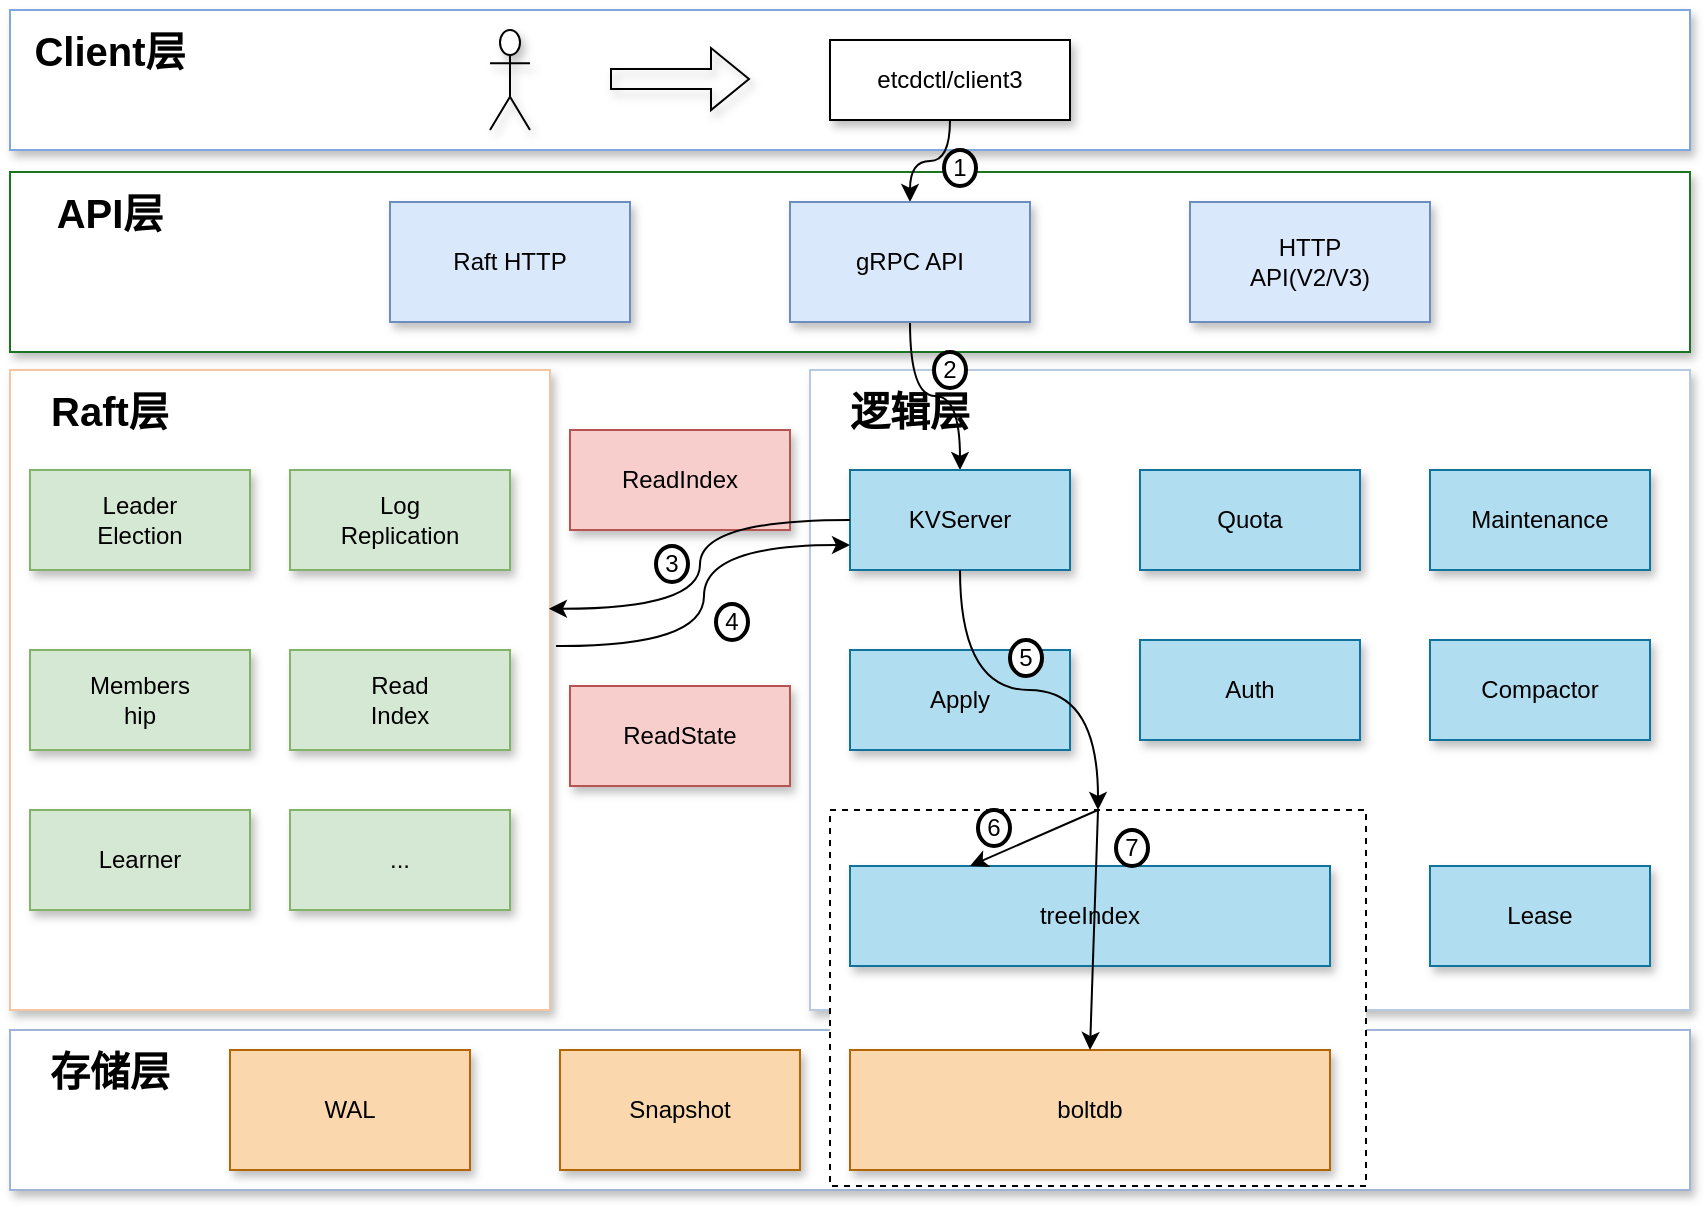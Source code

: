 <mxfile version="24.6.4" type="github">
  <diagram name="第 1 页" id="_S51lfxe9kVxv10aLtkj">
    <mxGraphModel dx="2222" dy="3371" grid="1" gridSize="10" guides="1" tooltips="1" connect="1" arrows="1" fold="1" page="1" pageScale="1" pageWidth="827" pageHeight="1169" math="0" shadow="0">
      <root>
        <mxCell id="0" />
        <mxCell id="1" parent="0" />
        <mxCell id="DcCO-9w-jlvmyaEm6X0k-1" value="" style="rounded=0;whiteSpace=wrap;html=1;shadow=1;strokeColor=#7EA6E0;" parent="1" vertex="1">
          <mxGeometry x="-413" y="-2048" width="840" height="70" as="geometry" />
        </mxCell>
        <mxCell id="DcCO-9w-jlvmyaEm6X0k-3" value="" style="rounded=0;whiteSpace=wrap;html=1;shadow=1;strokeColor=#1a7420;" parent="1" vertex="1">
          <mxGeometry x="-413" y="-1967" width="840" height="90" as="geometry" />
        </mxCell>
        <mxCell id="DcCO-9w-jlvmyaEm6X0k-4" value="" style="rounded=0;whiteSpace=wrap;html=1;shadow=1;strokeColor=#f4c5a3;" parent="1" vertex="1">
          <mxGeometry x="-413" y="-1868" width="270" height="320" as="geometry" />
        </mxCell>
        <mxCell id="DcCO-9w-jlvmyaEm6X0k-5" value="" style="rounded=0;whiteSpace=wrap;html=1;shadow=1;strokeColor=#b6cae0;" parent="1" vertex="1">
          <mxGeometry x="-13" y="-1868" width="440" height="320" as="geometry" />
        </mxCell>
        <mxCell id="DcCO-9w-jlvmyaEm6X0k-6" value="ReadIndex" style="rounded=0;whiteSpace=wrap;html=1;shadow=1;fillColor=#f8cecc;strokeColor=#b85450;" parent="1" vertex="1">
          <mxGeometry x="-133" y="-1838" width="110" height="50" as="geometry" />
        </mxCell>
        <mxCell id="DcCO-9w-jlvmyaEm6X0k-7" value="ReadState" style="rounded=0;whiteSpace=wrap;html=1;shadow=1;fillColor=#f8cecc;strokeColor=#b85450;" parent="1" vertex="1">
          <mxGeometry x="-133" y="-1710" width="110" height="50" as="geometry" />
        </mxCell>
        <mxCell id="DcCO-9w-jlvmyaEm6X0k-8" value="" style="rounded=0;whiteSpace=wrap;html=1;shadow=1;strokeColor=#9eb3d7;" parent="1" vertex="1">
          <mxGeometry x="-413" y="-1538" width="840" height="80" as="geometry" />
        </mxCell>
        <mxCell id="DcCO-9w-jlvmyaEm6X0k-9" value="&lt;font style=&quot;font-size: 20px;&quot;&gt;Client层&lt;/font&gt;" style="text;html=1;align=center;verticalAlign=middle;whiteSpace=wrap;rounded=0;fontStyle=1;shadow=1;" parent="1" vertex="1">
          <mxGeometry x="-413" y="-2048" width="100" height="40" as="geometry" />
        </mxCell>
        <mxCell id="DcCO-9w-jlvmyaEm6X0k-10" value="&lt;font style=&quot;font-size: 20px;&quot;&gt;API层&lt;/font&gt;" style="text;html=1;align=center;verticalAlign=middle;whiteSpace=wrap;rounded=0;fontStyle=1;shadow=1;" parent="1" vertex="1">
          <mxGeometry x="-413" y="-1967" width="100" height="40" as="geometry" />
        </mxCell>
        <mxCell id="DcCO-9w-jlvmyaEm6X0k-11" value="&lt;font style=&quot;font-size: 20px;&quot;&gt;Raft层&lt;/font&gt;" style="text;html=1;align=center;verticalAlign=middle;whiteSpace=wrap;rounded=0;fontStyle=1;shadow=1;" parent="1" vertex="1">
          <mxGeometry x="-413" y="-1868" width="100" height="40" as="geometry" />
        </mxCell>
        <mxCell id="DcCO-9w-jlvmyaEm6X0k-12" value="&lt;font style=&quot;font-size: 20px;&quot;&gt;逻辑层&lt;/font&gt;" style="text;html=1;align=center;verticalAlign=middle;whiteSpace=wrap;rounded=0;fontStyle=1;shadow=1;" parent="1" vertex="1">
          <mxGeometry x="-13" y="-1868" width="100" height="40" as="geometry" />
        </mxCell>
        <mxCell id="DcCO-9w-jlvmyaEm6X0k-13" value="&lt;span style=&quot;font-size: 20px;&quot;&gt;存储层&lt;/span&gt;" style="text;html=1;align=center;verticalAlign=middle;whiteSpace=wrap;rounded=0;fontStyle=1;shadow=1;" parent="1" vertex="1">
          <mxGeometry x="-413" y="-1538" width="100" height="40" as="geometry" />
        </mxCell>
        <mxCell id="DcCO-9w-jlvmyaEm6X0k-14" value="" style="shape=umlActor;verticalLabelPosition=bottom;verticalAlign=top;html=1;outlineConnect=0;shadow=1;" parent="1" vertex="1">
          <mxGeometry x="-173" y="-2038" width="20" height="50" as="geometry" />
        </mxCell>
        <mxCell id="jjd8PB4Py0ubve-7pdNX-1" style="edgeStyle=orthogonalEdgeStyle;rounded=0;orthogonalLoop=1;jettySize=auto;html=1;curved=1;shadow=0;" edge="1" parent="1" source="DcCO-9w-jlvmyaEm6X0k-15" target="DcCO-9w-jlvmyaEm6X0k-30">
          <mxGeometry relative="1" as="geometry" />
        </mxCell>
        <mxCell id="DcCO-9w-jlvmyaEm6X0k-15" value="etcdctl/client3" style="rounded=0;whiteSpace=wrap;html=1;shadow=1;" parent="1" vertex="1">
          <mxGeometry x="-3" y="-2033" width="120" height="40" as="geometry" />
        </mxCell>
        <mxCell id="DcCO-9w-jlvmyaEm6X0k-28" value="" style="shape=flexArrow;endArrow=classic;html=1;rounded=0;shadow=1;" parent="1" edge="1">
          <mxGeometry width="50" height="50" relative="1" as="geometry">
            <mxPoint x="-113" y="-2013.48" as="sourcePoint" />
            <mxPoint x="-43" y="-2013.48" as="targetPoint" />
          </mxGeometry>
        </mxCell>
        <mxCell id="DcCO-9w-jlvmyaEm6X0k-29" value="Raft HTTP" style="rounded=0;whiteSpace=wrap;html=1;fillColor=#dae8fc;strokeColor=#6c8ebf;shadow=1;" parent="1" vertex="1">
          <mxGeometry x="-223" y="-1952" width="120" height="60" as="geometry" />
        </mxCell>
        <mxCell id="jjd8PB4Py0ubve-7pdNX-13" style="edgeStyle=orthogonalEdgeStyle;rounded=0;orthogonalLoop=1;jettySize=auto;html=1;entryX=0.5;entryY=0;entryDx=0;entryDy=0;curved=1;" edge="1" parent="1" source="DcCO-9w-jlvmyaEm6X0k-30" target="DcCO-9w-jlvmyaEm6X0k-38">
          <mxGeometry relative="1" as="geometry" />
        </mxCell>
        <mxCell id="DcCO-9w-jlvmyaEm6X0k-30" value="gRPC API" style="rounded=0;whiteSpace=wrap;html=1;fillColor=#dae8fc;strokeColor=#6c8ebf;shadow=1;" parent="1" vertex="1">
          <mxGeometry x="-23" y="-1952" width="120" height="60" as="geometry" />
        </mxCell>
        <mxCell id="DcCO-9w-jlvmyaEm6X0k-31" value="HTTP&lt;div&gt;API(V2/V3)&lt;/div&gt;" style="rounded=0;whiteSpace=wrap;html=1;fillColor=#dae8fc;strokeColor=#6c8ebf;shadow=1;" parent="1" vertex="1">
          <mxGeometry x="177" y="-1952" width="120" height="60" as="geometry" />
        </mxCell>
        <mxCell id="DcCO-9w-jlvmyaEm6X0k-32" value="Leader&lt;div&gt;Election&lt;/div&gt;" style="rounded=0;whiteSpace=wrap;html=1;fillColor=#d5e8d4;strokeColor=#82b366;shadow=1;" parent="1" vertex="1">
          <mxGeometry x="-403" y="-1818" width="110" height="50" as="geometry" />
        </mxCell>
        <mxCell id="DcCO-9w-jlvmyaEm6X0k-33" value="Log&lt;div&gt;Replication&lt;/div&gt;" style="rounded=0;whiteSpace=wrap;html=1;fillColor=#d5e8d4;strokeColor=#82b366;shadow=1;" parent="1" vertex="1">
          <mxGeometry x="-273" y="-1818" width="110" height="50" as="geometry" />
        </mxCell>
        <mxCell id="DcCO-9w-jlvmyaEm6X0k-34" value="Members&lt;div&gt;hip&lt;/div&gt;" style="rounded=0;whiteSpace=wrap;html=1;fillColor=#d5e8d4;strokeColor=#82b366;shadow=1;" parent="1" vertex="1">
          <mxGeometry x="-403" y="-1728" width="110" height="50" as="geometry" />
        </mxCell>
        <mxCell id="DcCO-9w-jlvmyaEm6X0k-35" value="Learner" style="rounded=0;whiteSpace=wrap;html=1;fillColor=#d5e8d4;strokeColor=#82b366;shadow=1;" parent="1" vertex="1">
          <mxGeometry x="-403" y="-1648" width="110" height="50" as="geometry" />
        </mxCell>
        <mxCell id="DcCO-9w-jlvmyaEm6X0k-36" value="Read&lt;br&gt;Index" style="rounded=0;whiteSpace=wrap;html=1;fillColor=#d5e8d4;strokeColor=#82b366;shadow=1;" parent="1" vertex="1">
          <mxGeometry x="-273" y="-1728" width="110" height="50" as="geometry" />
        </mxCell>
        <mxCell id="DcCO-9w-jlvmyaEm6X0k-37" value="..." style="rounded=0;whiteSpace=wrap;html=1;fillColor=#d5e8d4;strokeColor=#82b366;shadow=1;" parent="1" vertex="1">
          <mxGeometry x="-273" y="-1648" width="110" height="50" as="geometry" />
        </mxCell>
        <mxCell id="DcCO-9w-jlvmyaEm6X0k-38" value="KVServer" style="rounded=0;whiteSpace=wrap;html=1;fillColor=#b1ddf0;strokeColor=#10739e;shadow=1;" parent="1" vertex="1">
          <mxGeometry x="7" y="-1818" width="110" height="50" as="geometry" />
        </mxCell>
        <mxCell id="DcCO-9w-jlvmyaEm6X0k-39" value="Quota" style="rounded=0;whiteSpace=wrap;html=1;fillColor=#b1ddf0;strokeColor=#10739e;shadow=1;" parent="1" vertex="1">
          <mxGeometry x="152" y="-1818" width="110" height="50" as="geometry" />
        </mxCell>
        <mxCell id="DcCO-9w-jlvmyaEm6X0k-40" value="Maintenance" style="rounded=0;whiteSpace=wrap;html=1;fillColor=#b1ddf0;strokeColor=#10739e;shadow=1;" parent="1" vertex="1">
          <mxGeometry x="297" y="-1818" width="110" height="50" as="geometry" />
        </mxCell>
        <mxCell id="DcCO-9w-jlvmyaEm6X0k-41" value="Apply" style="rounded=0;whiteSpace=wrap;html=1;fillColor=#b1ddf0;strokeColor=#10739e;shadow=1;" parent="1" vertex="1">
          <mxGeometry x="7" y="-1728" width="110" height="50" as="geometry" />
        </mxCell>
        <mxCell id="DcCO-9w-jlvmyaEm6X0k-42" value="Auth" style="rounded=0;whiteSpace=wrap;html=1;fillColor=#b1ddf0;strokeColor=#10739e;shadow=1;" parent="1" vertex="1">
          <mxGeometry x="152" y="-1733" width="110" height="50" as="geometry" />
        </mxCell>
        <mxCell id="DcCO-9w-jlvmyaEm6X0k-43" value="Compactor" style="rounded=0;whiteSpace=wrap;html=1;fillColor=#b1ddf0;strokeColor=#10739e;shadow=1;" parent="1" vertex="1">
          <mxGeometry x="297" y="-1733" width="110" height="50" as="geometry" />
        </mxCell>
        <mxCell id="DcCO-9w-jlvmyaEm6X0k-45" value="Lease" style="rounded=0;whiteSpace=wrap;html=1;fillColor=#b1ddf0;strokeColor=#10739e;shadow=1;" parent="1" vertex="1">
          <mxGeometry x="297" y="-1620" width="110" height="50" as="geometry" />
        </mxCell>
        <mxCell id="DcCO-9w-jlvmyaEm6X0k-46" value="WAL" style="rounded=0;whiteSpace=wrap;html=1;fillColor=#fad7ac;strokeColor=#b46504;shadow=1;" parent="1" vertex="1">
          <mxGeometry x="-303" y="-1528" width="120" height="60" as="geometry" />
        </mxCell>
        <mxCell id="DcCO-9w-jlvmyaEm6X0k-47" value="Snapshot" style="rounded=0;whiteSpace=wrap;html=1;fillColor=#fad7ac;strokeColor=#b46504;shadow=1;" parent="1" vertex="1">
          <mxGeometry x="-138" y="-1528" width="120" height="60" as="geometry" />
        </mxCell>
        <mxCell id="jjd8PB4Py0ubve-7pdNX-11" value="1" style="strokeWidth=2;html=1;shape=mxgraph.flowchart.start_2;whiteSpace=wrap;" vertex="1" parent="1">
          <mxGeometry x="54" y="-1978" width="16" height="18" as="geometry" />
        </mxCell>
        <mxCell id="jjd8PB4Py0ubve-7pdNX-12" value="2" style="strokeWidth=2;html=1;shape=mxgraph.flowchart.start_2;whiteSpace=wrap;" vertex="1" parent="1">
          <mxGeometry x="49" y="-1877" width="16" height="18" as="geometry" />
        </mxCell>
        <mxCell id="jjd8PB4Py0ubve-7pdNX-14" style="edgeStyle=orthogonalEdgeStyle;rounded=0;orthogonalLoop=1;jettySize=auto;html=1;entryX=0.998;entryY=0.373;entryDx=0;entryDy=0;entryPerimeter=0;curved=1;" edge="1" parent="1" source="DcCO-9w-jlvmyaEm6X0k-38" target="DcCO-9w-jlvmyaEm6X0k-4">
          <mxGeometry relative="1" as="geometry" />
        </mxCell>
        <mxCell id="jjd8PB4Py0ubve-7pdNX-15" value="3" style="strokeWidth=2;html=1;shape=mxgraph.flowchart.start_2;whiteSpace=wrap;" vertex="1" parent="1">
          <mxGeometry x="-90" y="-1780" width="16" height="18" as="geometry" />
        </mxCell>
        <mxCell id="jjd8PB4Py0ubve-7pdNX-16" style="edgeStyle=orthogonalEdgeStyle;rounded=0;orthogonalLoop=1;jettySize=auto;html=1;entryX=0;entryY=0.75;entryDx=0;entryDy=0;curved=1;" edge="1" parent="1" target="DcCO-9w-jlvmyaEm6X0k-38">
          <mxGeometry relative="1" as="geometry">
            <mxPoint x="-140" y="-1730" as="sourcePoint" />
          </mxGeometry>
        </mxCell>
        <mxCell id="jjd8PB4Py0ubve-7pdNX-17" value="4" style="strokeWidth=2;html=1;shape=mxgraph.flowchart.start_2;whiteSpace=wrap;" vertex="1" parent="1">
          <mxGeometry x="-60" y="-1751" width="16" height="18" as="geometry" />
        </mxCell>
        <mxCell id="jjd8PB4Py0ubve-7pdNX-19" value="" style="rounded=0;whiteSpace=wrap;html=1;dashed=1;" vertex="1" parent="1">
          <mxGeometry x="-3" y="-1648" width="268" height="188" as="geometry" />
        </mxCell>
        <mxCell id="DcCO-9w-jlvmyaEm6X0k-44" value="treeIndex" style="rounded=0;whiteSpace=wrap;html=1;fillColor=#b1ddf0;strokeColor=#10739e;shadow=1;" parent="1" vertex="1">
          <mxGeometry x="7" y="-1620" width="240" height="50" as="geometry" />
        </mxCell>
        <mxCell id="DcCO-9w-jlvmyaEm6X0k-48" value="boltdb" style="rounded=0;whiteSpace=wrap;html=1;fillColor=#fad7ac;strokeColor=#b46504;shadow=1;" parent="1" vertex="1">
          <mxGeometry x="7" y="-1528" width="240" height="60" as="geometry" />
        </mxCell>
        <mxCell id="jjd8PB4Py0ubve-7pdNX-20" style="edgeStyle=orthogonalEdgeStyle;rounded=0;orthogonalLoop=1;jettySize=auto;html=1;curved=1;" edge="1" parent="1" source="DcCO-9w-jlvmyaEm6X0k-38" target="jjd8PB4Py0ubve-7pdNX-19">
          <mxGeometry relative="1" as="geometry" />
        </mxCell>
        <mxCell id="jjd8PB4Py0ubve-7pdNX-21" value="5" style="strokeWidth=2;html=1;shape=mxgraph.flowchart.start_2;whiteSpace=wrap;" vertex="1" parent="1">
          <mxGeometry x="87" y="-1733" width="16" height="18" as="geometry" />
        </mxCell>
        <mxCell id="jjd8PB4Py0ubve-7pdNX-25" value="" style="endArrow=classic;html=1;rounded=0;exitX=0.5;exitY=0;exitDx=0;exitDy=0;entryX=0.25;entryY=0;entryDx=0;entryDy=0;" edge="1" parent="1" source="jjd8PB4Py0ubve-7pdNX-19" target="DcCO-9w-jlvmyaEm6X0k-44">
          <mxGeometry width="50" height="50" relative="1" as="geometry">
            <mxPoint x="-20" y="-1640" as="sourcePoint" />
            <mxPoint x="30" y="-1690" as="targetPoint" />
          </mxGeometry>
        </mxCell>
        <mxCell id="jjd8PB4Py0ubve-7pdNX-26" value="6" style="strokeWidth=2;html=1;shape=mxgraph.flowchart.start_2;whiteSpace=wrap;" vertex="1" parent="1">
          <mxGeometry x="71" y="-1648" width="16" height="18" as="geometry" />
        </mxCell>
        <mxCell id="jjd8PB4Py0ubve-7pdNX-28" value="" style="endArrow=classic;html=1;rounded=0;exitX=0.5;exitY=0;exitDx=0;exitDy=0;entryX=0.5;entryY=0;entryDx=0;entryDy=0;" edge="1" parent="1" source="jjd8PB4Py0ubve-7pdNX-19" target="DcCO-9w-jlvmyaEm6X0k-48">
          <mxGeometry width="50" height="50" relative="1" as="geometry">
            <mxPoint x="141" y="-1638" as="sourcePoint" />
            <mxPoint x="77" y="-1610" as="targetPoint" />
          </mxGeometry>
        </mxCell>
        <mxCell id="jjd8PB4Py0ubve-7pdNX-29" value="7" style="strokeWidth=2;html=1;shape=mxgraph.flowchart.start_2;whiteSpace=wrap;" vertex="1" parent="1">
          <mxGeometry x="140" y="-1638" width="16" height="18" as="geometry" />
        </mxCell>
      </root>
    </mxGraphModel>
  </diagram>
</mxfile>
